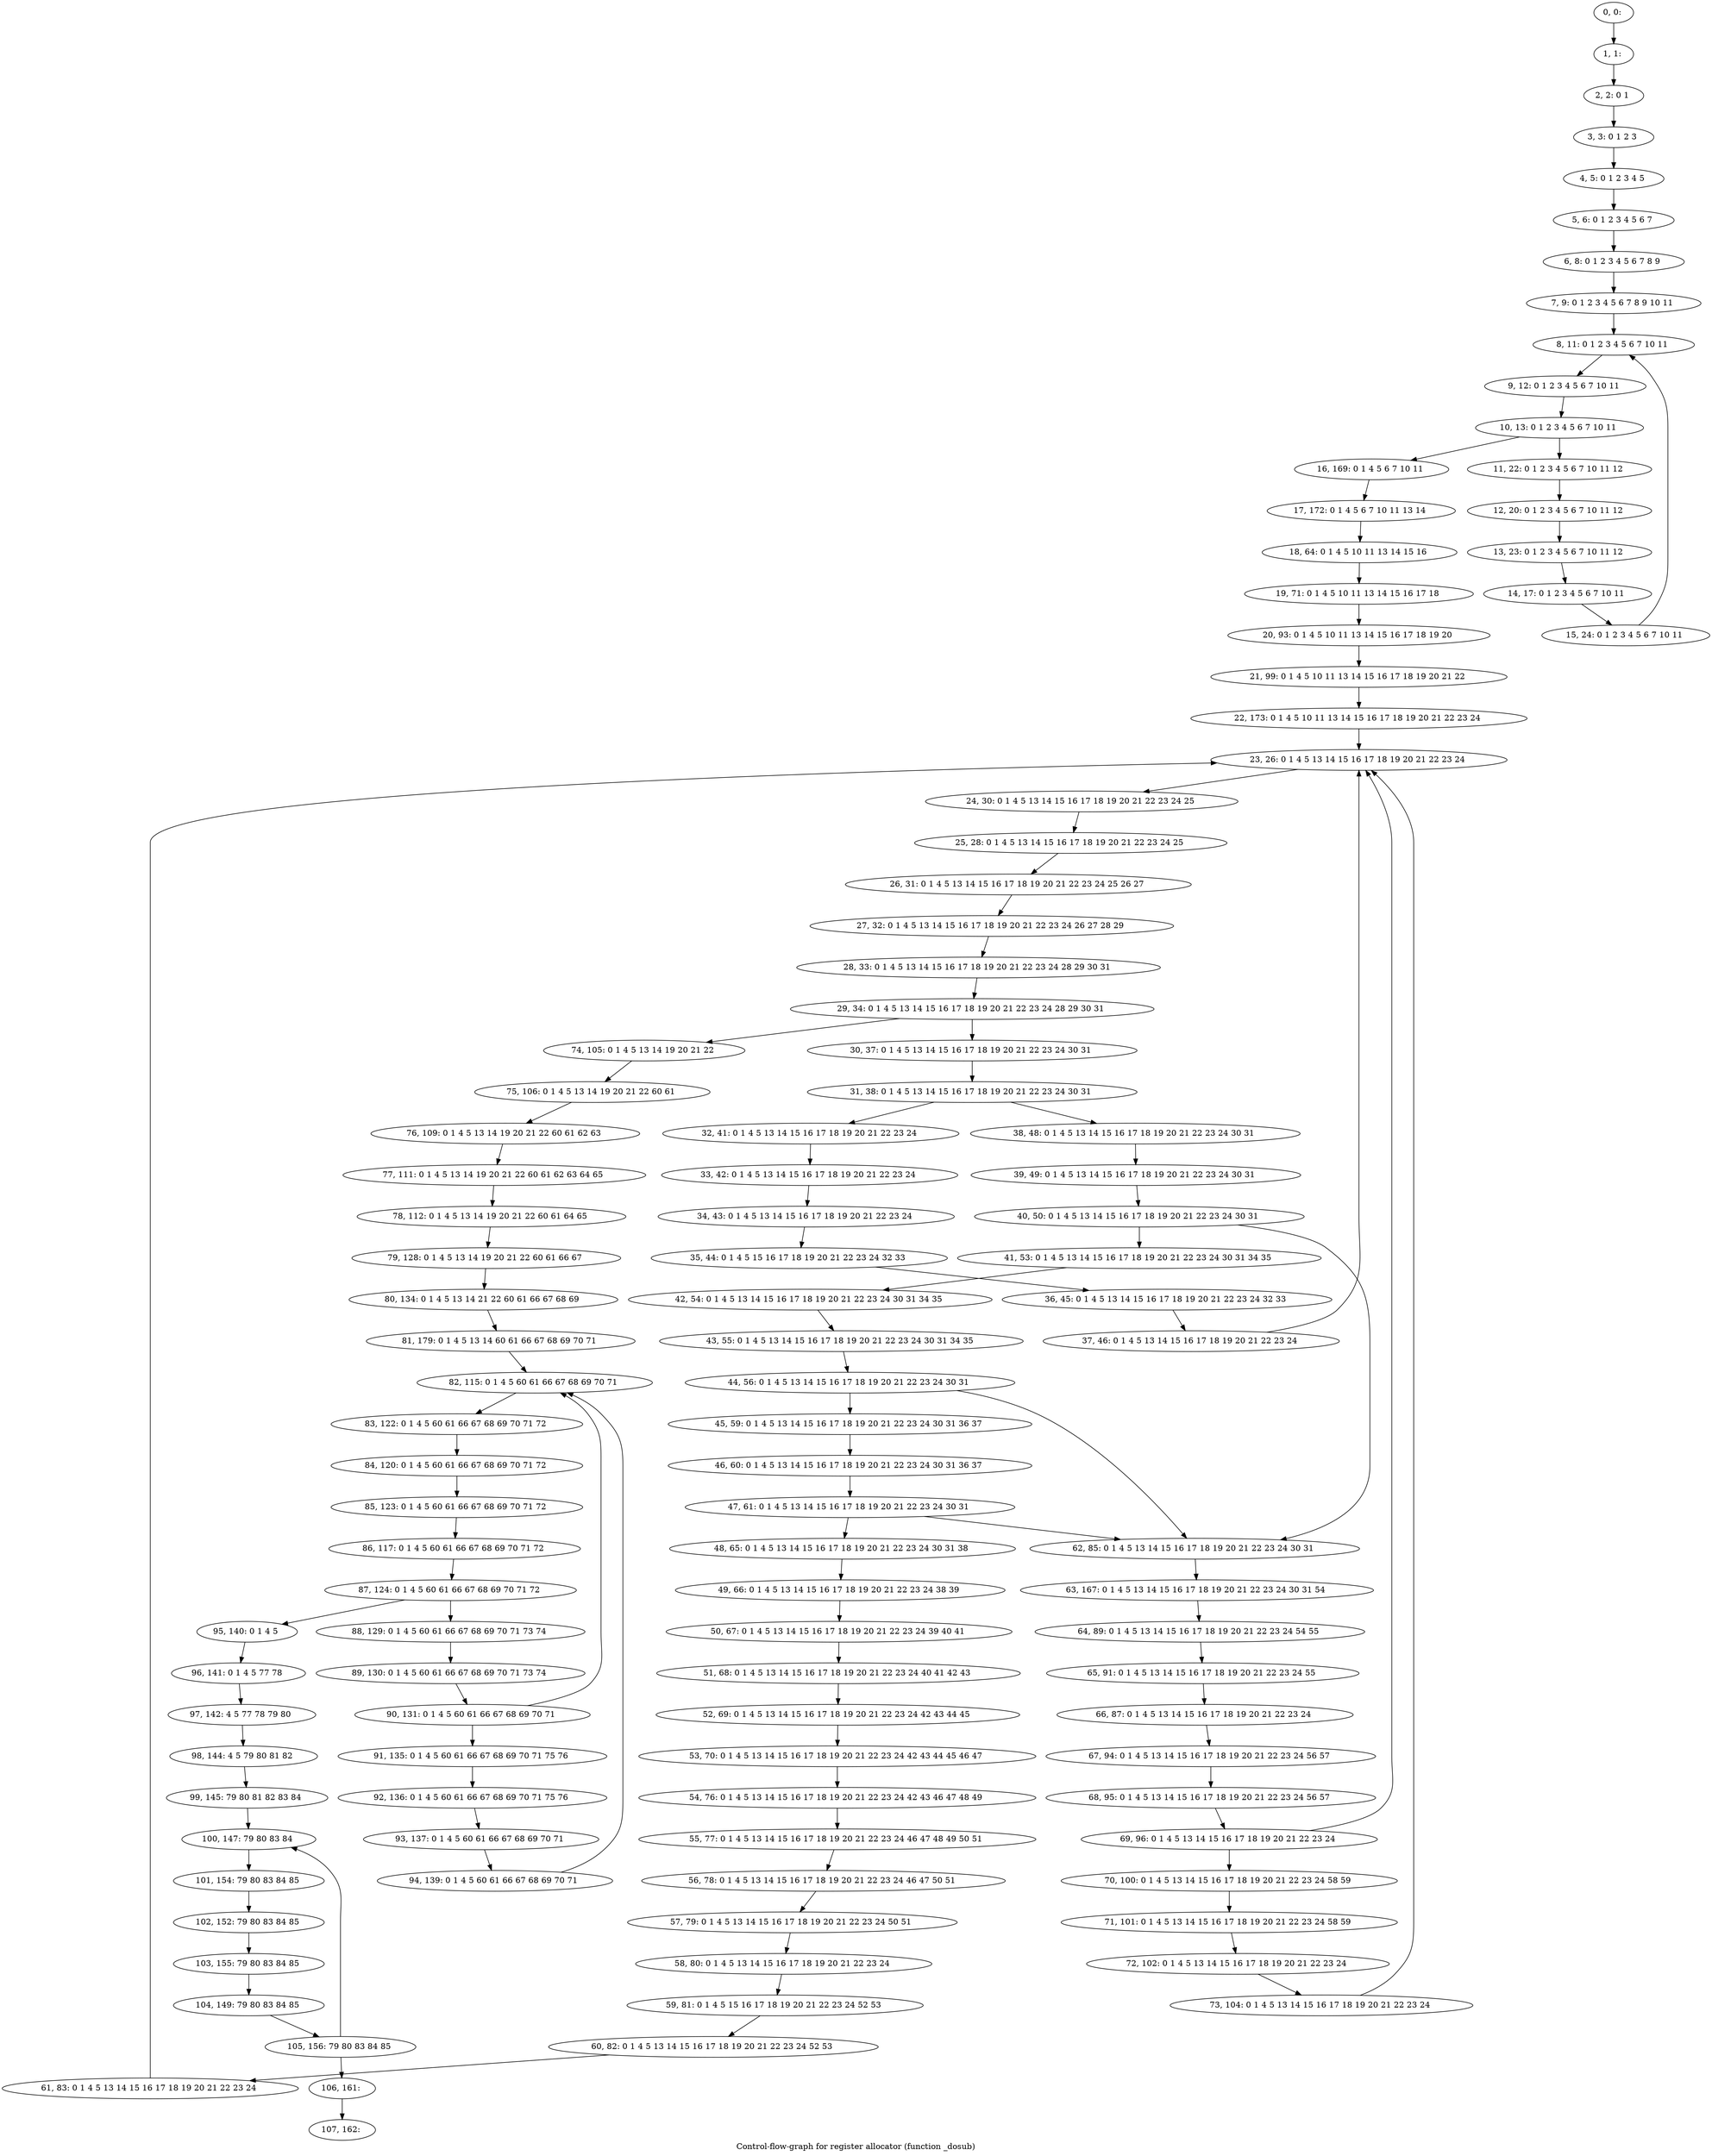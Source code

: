 digraph G {
graph [label="Control-flow-graph for register allocator (function _dosub)"]
0[label="0, 0: "];
1[label="1, 1: "];
2[label="2, 2: 0 1 "];
3[label="3, 3: 0 1 2 3 "];
4[label="4, 5: 0 1 2 3 4 5 "];
5[label="5, 6: 0 1 2 3 4 5 6 7 "];
6[label="6, 8: 0 1 2 3 4 5 6 7 8 9 "];
7[label="7, 9: 0 1 2 3 4 5 6 7 8 9 10 11 "];
8[label="8, 11: 0 1 2 3 4 5 6 7 10 11 "];
9[label="9, 12: 0 1 2 3 4 5 6 7 10 11 "];
10[label="10, 13: 0 1 2 3 4 5 6 7 10 11 "];
11[label="11, 22: 0 1 2 3 4 5 6 7 10 11 12 "];
12[label="12, 20: 0 1 2 3 4 5 6 7 10 11 12 "];
13[label="13, 23: 0 1 2 3 4 5 6 7 10 11 12 "];
14[label="14, 17: 0 1 2 3 4 5 6 7 10 11 "];
15[label="15, 24: 0 1 2 3 4 5 6 7 10 11 "];
16[label="16, 169: 0 1 4 5 6 7 10 11 "];
17[label="17, 172: 0 1 4 5 6 7 10 11 13 14 "];
18[label="18, 64: 0 1 4 5 10 11 13 14 15 16 "];
19[label="19, 71: 0 1 4 5 10 11 13 14 15 16 17 18 "];
20[label="20, 93: 0 1 4 5 10 11 13 14 15 16 17 18 19 20 "];
21[label="21, 99: 0 1 4 5 10 11 13 14 15 16 17 18 19 20 21 22 "];
22[label="22, 173: 0 1 4 5 10 11 13 14 15 16 17 18 19 20 21 22 23 24 "];
23[label="23, 26: 0 1 4 5 13 14 15 16 17 18 19 20 21 22 23 24 "];
24[label="24, 30: 0 1 4 5 13 14 15 16 17 18 19 20 21 22 23 24 25 "];
25[label="25, 28: 0 1 4 5 13 14 15 16 17 18 19 20 21 22 23 24 25 "];
26[label="26, 31: 0 1 4 5 13 14 15 16 17 18 19 20 21 22 23 24 25 26 27 "];
27[label="27, 32: 0 1 4 5 13 14 15 16 17 18 19 20 21 22 23 24 26 27 28 29 "];
28[label="28, 33: 0 1 4 5 13 14 15 16 17 18 19 20 21 22 23 24 28 29 30 31 "];
29[label="29, 34: 0 1 4 5 13 14 15 16 17 18 19 20 21 22 23 24 28 29 30 31 "];
30[label="30, 37: 0 1 4 5 13 14 15 16 17 18 19 20 21 22 23 24 30 31 "];
31[label="31, 38: 0 1 4 5 13 14 15 16 17 18 19 20 21 22 23 24 30 31 "];
32[label="32, 41: 0 1 4 5 13 14 15 16 17 18 19 20 21 22 23 24 "];
33[label="33, 42: 0 1 4 5 13 14 15 16 17 18 19 20 21 22 23 24 "];
34[label="34, 43: 0 1 4 5 13 14 15 16 17 18 19 20 21 22 23 24 "];
35[label="35, 44: 0 1 4 5 15 16 17 18 19 20 21 22 23 24 32 33 "];
36[label="36, 45: 0 1 4 5 13 14 15 16 17 18 19 20 21 22 23 24 32 33 "];
37[label="37, 46: 0 1 4 5 13 14 15 16 17 18 19 20 21 22 23 24 "];
38[label="38, 48: 0 1 4 5 13 14 15 16 17 18 19 20 21 22 23 24 30 31 "];
39[label="39, 49: 0 1 4 5 13 14 15 16 17 18 19 20 21 22 23 24 30 31 "];
40[label="40, 50: 0 1 4 5 13 14 15 16 17 18 19 20 21 22 23 24 30 31 "];
41[label="41, 53: 0 1 4 5 13 14 15 16 17 18 19 20 21 22 23 24 30 31 34 35 "];
42[label="42, 54: 0 1 4 5 13 14 15 16 17 18 19 20 21 22 23 24 30 31 34 35 "];
43[label="43, 55: 0 1 4 5 13 14 15 16 17 18 19 20 21 22 23 24 30 31 34 35 "];
44[label="44, 56: 0 1 4 5 13 14 15 16 17 18 19 20 21 22 23 24 30 31 "];
45[label="45, 59: 0 1 4 5 13 14 15 16 17 18 19 20 21 22 23 24 30 31 36 37 "];
46[label="46, 60: 0 1 4 5 13 14 15 16 17 18 19 20 21 22 23 24 30 31 36 37 "];
47[label="47, 61: 0 1 4 5 13 14 15 16 17 18 19 20 21 22 23 24 30 31 "];
48[label="48, 65: 0 1 4 5 13 14 15 16 17 18 19 20 21 22 23 24 30 31 38 "];
49[label="49, 66: 0 1 4 5 13 14 15 16 17 18 19 20 21 22 23 24 38 39 "];
50[label="50, 67: 0 1 4 5 13 14 15 16 17 18 19 20 21 22 23 24 39 40 41 "];
51[label="51, 68: 0 1 4 5 13 14 15 16 17 18 19 20 21 22 23 24 40 41 42 43 "];
52[label="52, 69: 0 1 4 5 13 14 15 16 17 18 19 20 21 22 23 24 42 43 44 45 "];
53[label="53, 70: 0 1 4 5 13 14 15 16 17 18 19 20 21 22 23 24 42 43 44 45 46 47 "];
54[label="54, 76: 0 1 4 5 13 14 15 16 17 18 19 20 21 22 23 24 42 43 46 47 48 49 "];
55[label="55, 77: 0 1 4 5 13 14 15 16 17 18 19 20 21 22 23 24 46 47 48 49 50 51 "];
56[label="56, 78: 0 1 4 5 13 14 15 16 17 18 19 20 21 22 23 24 46 47 50 51 "];
57[label="57, 79: 0 1 4 5 13 14 15 16 17 18 19 20 21 22 23 24 50 51 "];
58[label="58, 80: 0 1 4 5 13 14 15 16 17 18 19 20 21 22 23 24 "];
59[label="59, 81: 0 1 4 5 15 16 17 18 19 20 21 22 23 24 52 53 "];
60[label="60, 82: 0 1 4 5 13 14 15 16 17 18 19 20 21 22 23 24 52 53 "];
61[label="61, 83: 0 1 4 5 13 14 15 16 17 18 19 20 21 22 23 24 "];
62[label="62, 85: 0 1 4 5 13 14 15 16 17 18 19 20 21 22 23 24 30 31 "];
63[label="63, 167: 0 1 4 5 13 14 15 16 17 18 19 20 21 22 23 24 30 31 54 "];
64[label="64, 89: 0 1 4 5 13 14 15 16 17 18 19 20 21 22 23 24 54 55 "];
65[label="65, 91: 0 1 4 5 13 14 15 16 17 18 19 20 21 22 23 24 55 "];
66[label="66, 87: 0 1 4 5 13 14 15 16 17 18 19 20 21 22 23 24 "];
67[label="67, 94: 0 1 4 5 13 14 15 16 17 18 19 20 21 22 23 24 56 57 "];
68[label="68, 95: 0 1 4 5 13 14 15 16 17 18 19 20 21 22 23 24 56 57 "];
69[label="69, 96: 0 1 4 5 13 14 15 16 17 18 19 20 21 22 23 24 "];
70[label="70, 100: 0 1 4 5 13 14 15 16 17 18 19 20 21 22 23 24 58 59 "];
71[label="71, 101: 0 1 4 5 13 14 15 16 17 18 19 20 21 22 23 24 58 59 "];
72[label="72, 102: 0 1 4 5 13 14 15 16 17 18 19 20 21 22 23 24 "];
73[label="73, 104: 0 1 4 5 13 14 15 16 17 18 19 20 21 22 23 24 "];
74[label="74, 105: 0 1 4 5 13 14 19 20 21 22 "];
75[label="75, 106: 0 1 4 5 13 14 19 20 21 22 60 61 "];
76[label="76, 109: 0 1 4 5 13 14 19 20 21 22 60 61 62 63 "];
77[label="77, 111: 0 1 4 5 13 14 19 20 21 22 60 61 62 63 64 65 "];
78[label="78, 112: 0 1 4 5 13 14 19 20 21 22 60 61 64 65 "];
79[label="79, 128: 0 1 4 5 13 14 19 20 21 22 60 61 66 67 "];
80[label="80, 134: 0 1 4 5 13 14 21 22 60 61 66 67 68 69 "];
81[label="81, 179: 0 1 4 5 13 14 60 61 66 67 68 69 70 71 "];
82[label="82, 115: 0 1 4 5 60 61 66 67 68 69 70 71 "];
83[label="83, 122: 0 1 4 5 60 61 66 67 68 69 70 71 72 "];
84[label="84, 120: 0 1 4 5 60 61 66 67 68 69 70 71 72 "];
85[label="85, 123: 0 1 4 5 60 61 66 67 68 69 70 71 72 "];
86[label="86, 117: 0 1 4 5 60 61 66 67 68 69 70 71 72 "];
87[label="87, 124: 0 1 4 5 60 61 66 67 68 69 70 71 72 "];
88[label="88, 129: 0 1 4 5 60 61 66 67 68 69 70 71 73 74 "];
89[label="89, 130: 0 1 4 5 60 61 66 67 68 69 70 71 73 74 "];
90[label="90, 131: 0 1 4 5 60 61 66 67 68 69 70 71 "];
91[label="91, 135: 0 1 4 5 60 61 66 67 68 69 70 71 75 76 "];
92[label="92, 136: 0 1 4 5 60 61 66 67 68 69 70 71 75 76 "];
93[label="93, 137: 0 1 4 5 60 61 66 67 68 69 70 71 "];
94[label="94, 139: 0 1 4 5 60 61 66 67 68 69 70 71 "];
95[label="95, 140: 0 1 4 5 "];
96[label="96, 141: 0 1 4 5 77 78 "];
97[label="97, 142: 4 5 77 78 79 80 "];
98[label="98, 144: 4 5 79 80 81 82 "];
99[label="99, 145: 79 80 81 82 83 84 "];
100[label="100, 147: 79 80 83 84 "];
101[label="101, 154: 79 80 83 84 85 "];
102[label="102, 152: 79 80 83 84 85 "];
103[label="103, 155: 79 80 83 84 85 "];
104[label="104, 149: 79 80 83 84 85 "];
105[label="105, 156: 79 80 83 84 85 "];
106[label="106, 161: "];
107[label="107, 162: "];
0->1 ;
1->2 ;
2->3 ;
3->4 ;
4->5 ;
5->6 ;
6->7 ;
7->8 ;
8->9 ;
9->10 ;
10->11 ;
10->16 ;
11->12 ;
12->13 ;
13->14 ;
14->15 ;
15->8 ;
16->17 ;
17->18 ;
18->19 ;
19->20 ;
20->21 ;
21->22 ;
22->23 ;
23->24 ;
24->25 ;
25->26 ;
26->27 ;
27->28 ;
28->29 ;
29->30 ;
29->74 ;
30->31 ;
31->32 ;
31->38 ;
32->33 ;
33->34 ;
34->35 ;
35->36 ;
36->37 ;
37->23 ;
38->39 ;
39->40 ;
40->41 ;
40->62 ;
41->42 ;
42->43 ;
43->44 ;
44->45 ;
44->62 ;
45->46 ;
46->47 ;
47->48 ;
47->62 ;
48->49 ;
49->50 ;
50->51 ;
51->52 ;
52->53 ;
53->54 ;
54->55 ;
55->56 ;
56->57 ;
57->58 ;
58->59 ;
59->60 ;
60->61 ;
61->23 ;
62->63 ;
63->64 ;
64->65 ;
65->66 ;
66->67 ;
67->68 ;
68->69 ;
69->70 ;
69->23 ;
70->71 ;
71->72 ;
72->73 ;
73->23 ;
74->75 ;
75->76 ;
76->77 ;
77->78 ;
78->79 ;
79->80 ;
80->81 ;
81->82 ;
82->83 ;
83->84 ;
84->85 ;
85->86 ;
86->87 ;
87->88 ;
87->95 ;
88->89 ;
89->90 ;
90->91 ;
90->82 ;
91->92 ;
92->93 ;
93->94 ;
94->82 ;
95->96 ;
96->97 ;
97->98 ;
98->99 ;
99->100 ;
100->101 ;
101->102 ;
102->103 ;
103->104 ;
104->105 ;
105->106 ;
105->100 ;
106->107 ;
}
